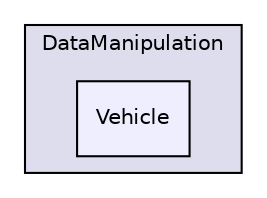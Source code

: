 digraph "C:/Users/ddieffenthaler/Desktop/SVN/source/greet-dev/main/PlugInsInterfaces/DataManipulation/Vehicle" {
  compound=true
  node [ fontsize="10", fontname="Helvetica"];
  edge [ labelfontsize="10", labelfontname="Helvetica"];
  subgraph clusterdir_4447585ba52742a0dc2cedb93a1eef48 {
    graph [ bgcolor="#ddddee", pencolor="black", label="DataManipulation" fontname="Helvetica", fontsize="10", URL="dir_4447585ba52742a0dc2cedb93a1eef48.html"]
  dir_bf3df4976f3ab336bde6bf0d0c4b933e [shape=box, label="Vehicle", style="filled", fillcolor="#eeeeff", pencolor="black", URL="dir_bf3df4976f3ab336bde6bf0d0c4b933e.html"];
  }
}
